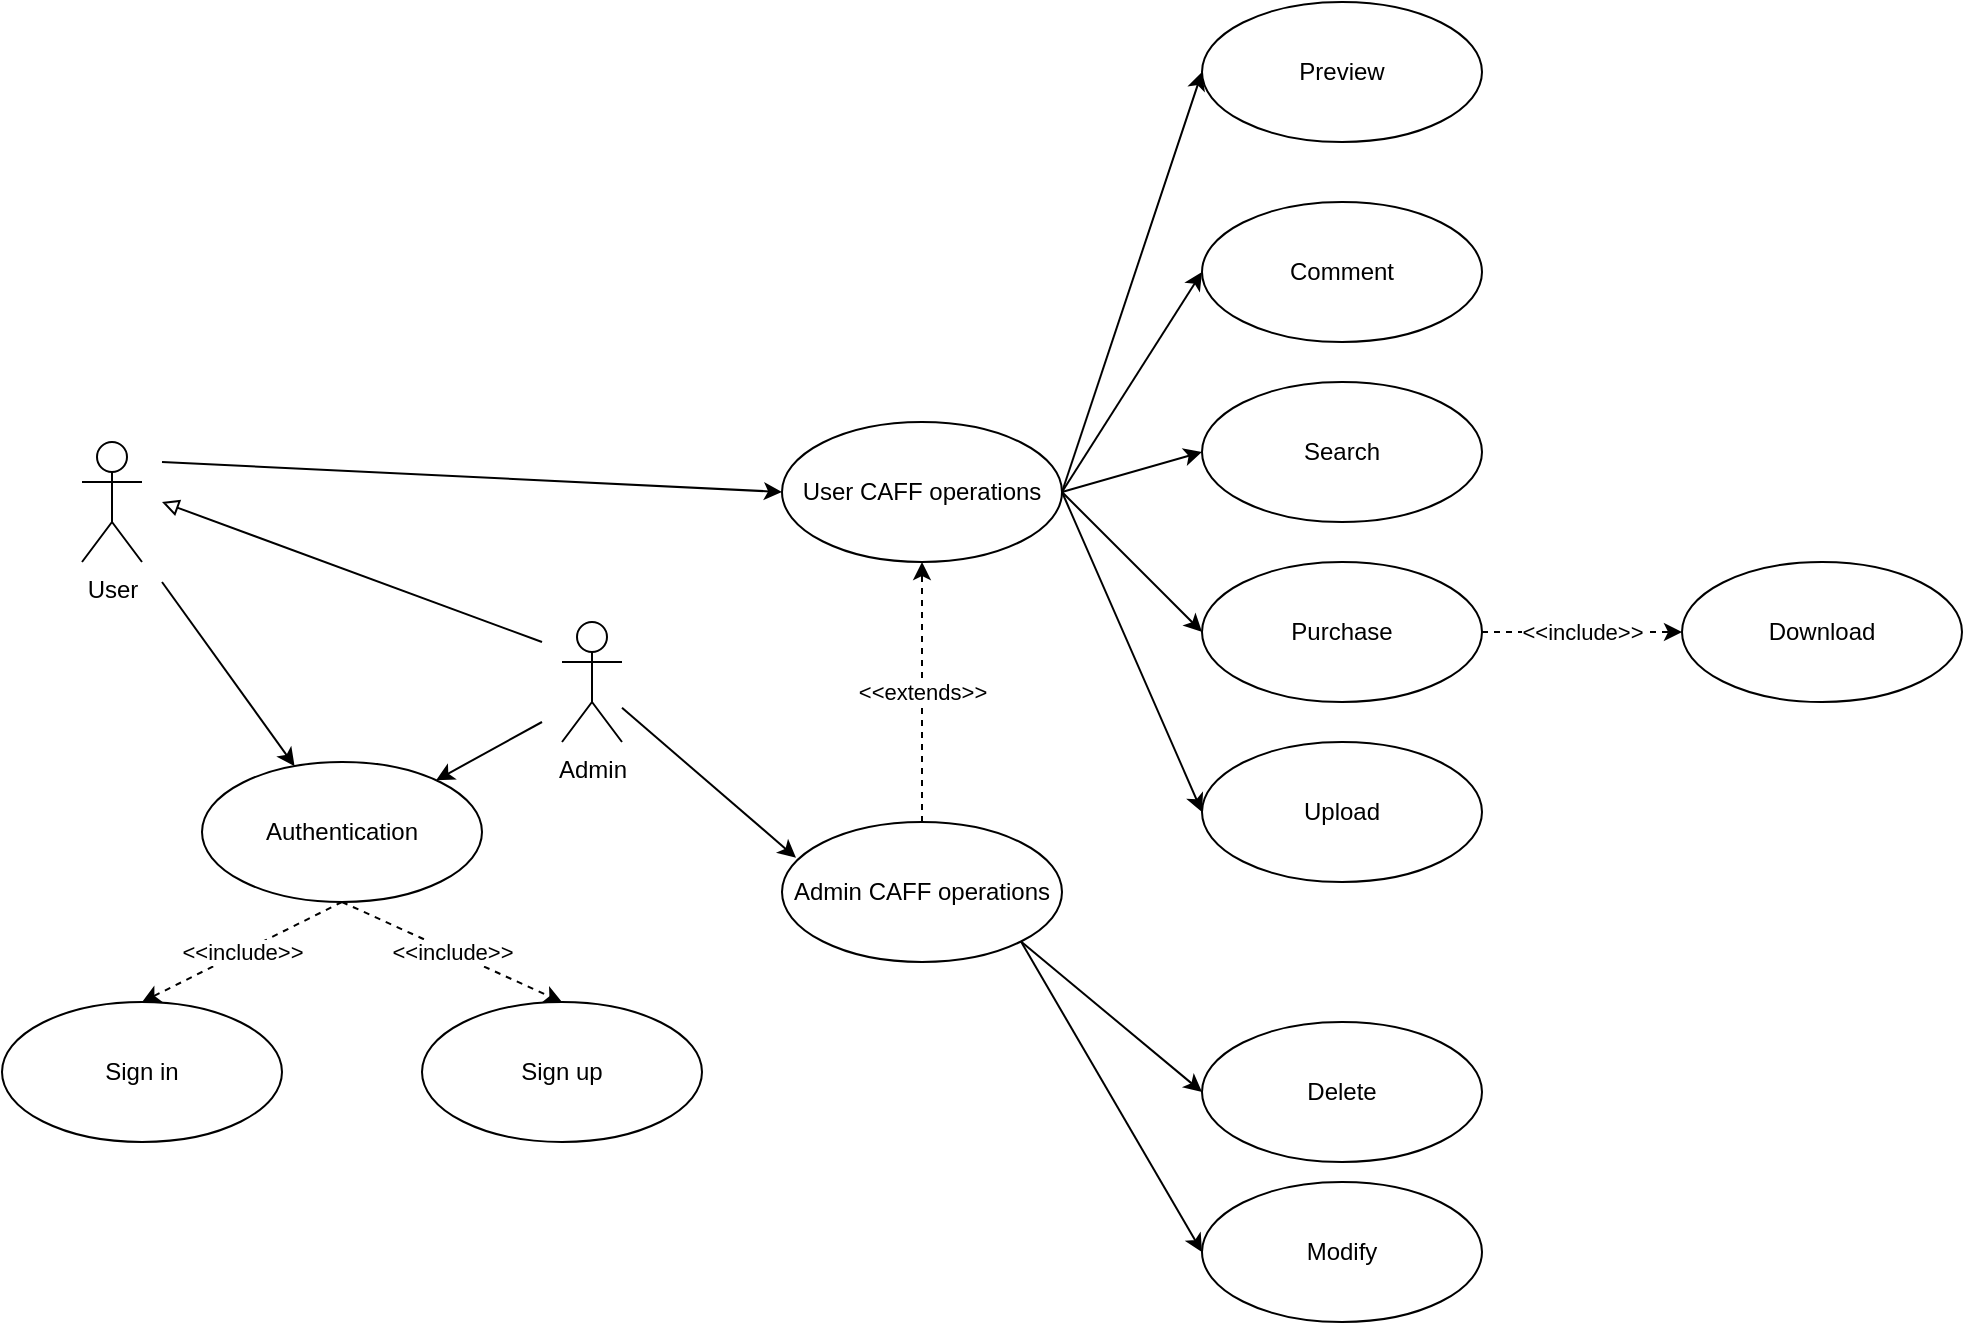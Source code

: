 <mxfile version="20.4.1" type="device"><diagram id="jEgMQ9_fz2pwdXBW_dpi" name="Page-1"><mxGraphModel dx="1038" dy="564" grid="1" gridSize="10" guides="1" tooltips="1" connect="1" arrows="1" fold="1" page="1" pageScale="1" pageWidth="1654" pageHeight="2336" math="0" shadow="0"><root><mxCell id="0"/><mxCell id="1" parent="0"/><mxCell id="igfr3rkUFskhWdCMdvr4-14" style="rounded=0;orthogonalLoop=1;jettySize=auto;html=1;" parent="1" target="igfr3rkUFskhWdCMdvr4-13" edge="1"><mxGeometry relative="1" as="geometry"><mxPoint x="230" y="360" as="sourcePoint"/></mxGeometry></mxCell><mxCell id="igfr3rkUFskhWdCMdvr4-19" style="edgeStyle=none;rounded=0;orthogonalLoop=1;jettySize=auto;html=1;entryX=0;entryY=0.5;entryDx=0;entryDy=0;endArrow=classic;endFill=1;" parent="1" target="igfr3rkUFskhWdCMdvr4-12" edge="1"><mxGeometry relative="1" as="geometry"><mxPoint x="230" y="300" as="sourcePoint"/></mxGeometry></mxCell><mxCell id="igfr3rkUFskhWdCMdvr4-1" value="&lt;div&gt;User&lt;/div&gt;" style="shape=umlActor;verticalLabelPosition=bottom;verticalAlign=top;html=1;" parent="1" vertex="1"><mxGeometry x="190" y="290" width="30" height="60" as="geometry"/></mxCell><mxCell id="igfr3rkUFskhWdCMdvr4-15" style="edgeStyle=none;rounded=0;orthogonalLoop=1;jettySize=auto;html=1;" parent="1" target="igfr3rkUFskhWdCMdvr4-13" edge="1"><mxGeometry relative="1" as="geometry"><mxPoint x="420" y="430" as="sourcePoint"/></mxGeometry></mxCell><mxCell id="igfr3rkUFskhWdCMdvr4-18" style="edgeStyle=none;rounded=0;orthogonalLoop=1;jettySize=auto;html=1;endArrow=block;endFill=0;" parent="1" edge="1"><mxGeometry relative="1" as="geometry"><mxPoint x="420" y="390" as="sourcePoint"/><mxPoint x="230" y="320" as="targetPoint"/></mxGeometry></mxCell><mxCell id="igfr3rkUFskhWdCMdvr4-20" style="edgeStyle=none;rounded=0;orthogonalLoop=1;jettySize=auto;html=1;entryX=0.05;entryY=0.255;entryDx=0;entryDy=0;endArrow=classic;endFill=1;entryPerimeter=0;" parent="1" source="igfr3rkUFskhWdCMdvr4-2" target="igfr3rkUFskhWdCMdvr4-10" edge="1"><mxGeometry relative="1" as="geometry"/></mxCell><mxCell id="igfr3rkUFskhWdCMdvr4-2" value="Admin" style="shape=umlActor;verticalLabelPosition=bottom;verticalAlign=top;html=1;" parent="1" vertex="1"><mxGeometry x="430" y="380" width="30" height="60" as="geometry"/></mxCell><mxCell id="igfr3rkUFskhWdCMdvr4-3" value="Sign in" style="ellipse;whiteSpace=wrap;html=1;" parent="1" vertex="1"><mxGeometry x="150" y="570" width="140" height="70" as="geometry"/></mxCell><mxCell id="igfr3rkUFskhWdCMdvr4-4" value="Sign up" style="ellipse;whiteSpace=wrap;html=1;" parent="1" vertex="1"><mxGeometry x="360" y="570" width="140" height="70" as="geometry"/></mxCell><mxCell id="igfr3rkUFskhWdCMdvr4-5" value="Purchase" style="ellipse;whiteSpace=wrap;html=1;" parent="1" vertex="1"><mxGeometry x="750" y="350" width="140" height="70" as="geometry"/></mxCell><mxCell id="igfr3rkUFskhWdCMdvr4-6" value="Upload" style="ellipse;whiteSpace=wrap;html=1;" parent="1" vertex="1"><mxGeometry x="750" y="440" width="140" height="70" as="geometry"/></mxCell><mxCell id="igfr3rkUFskhWdCMdvr4-7" value="Search" style="ellipse;whiteSpace=wrap;html=1;" parent="1" vertex="1"><mxGeometry x="750" y="260" width="140" height="70" as="geometry"/></mxCell><mxCell id="igfr3rkUFskhWdCMdvr4-8" value="Delete" style="ellipse;whiteSpace=wrap;html=1;" parent="1" vertex="1"><mxGeometry x="750" y="580" width="140" height="70" as="geometry"/></mxCell><mxCell id="igfr3rkUFskhWdCMdvr4-9" value="Modify" style="ellipse;whiteSpace=wrap;html=1;" parent="1" vertex="1"><mxGeometry x="750" y="660" width="140" height="70" as="geometry"/></mxCell><mxCell id="igfr3rkUFskhWdCMdvr4-21" value="&amp;lt;&amp;lt;extends&amp;gt;&amp;gt;" style="edgeStyle=none;rounded=0;orthogonalLoop=1;jettySize=auto;html=1;exitX=0.5;exitY=0;exitDx=0;exitDy=0;endArrow=classic;endFill=1;dashed=1;" parent="1" source="igfr3rkUFskhWdCMdvr4-10" target="igfr3rkUFskhWdCMdvr4-12" edge="1"><mxGeometry relative="1" as="geometry"/></mxCell><mxCell id="igfr3rkUFskhWdCMdvr4-26" style="edgeStyle=none;rounded=0;orthogonalLoop=1;jettySize=auto;html=1;exitX=1;exitY=1;exitDx=0;exitDy=0;entryX=0;entryY=0.5;entryDx=0;entryDy=0;endArrow=classic;endFill=1;" parent="1" source="igfr3rkUFskhWdCMdvr4-10" target="igfr3rkUFskhWdCMdvr4-8" edge="1"><mxGeometry relative="1" as="geometry"/></mxCell><mxCell id="igfr3rkUFskhWdCMdvr4-27" style="edgeStyle=none;rounded=0;orthogonalLoop=1;jettySize=auto;html=1;exitX=1;exitY=1;exitDx=0;exitDy=0;entryX=0;entryY=0.5;entryDx=0;entryDy=0;endArrow=classic;endFill=1;" parent="1" source="igfr3rkUFskhWdCMdvr4-10" target="igfr3rkUFskhWdCMdvr4-9" edge="1"><mxGeometry relative="1" as="geometry"/></mxCell><mxCell id="igfr3rkUFskhWdCMdvr4-10" value="Admin CAFF operations" style="ellipse;whiteSpace=wrap;html=1;" parent="1" vertex="1"><mxGeometry x="540" y="480" width="140" height="70" as="geometry"/></mxCell><mxCell id="igfr3rkUFskhWdCMdvr4-11" value="Comment" style="ellipse;whiteSpace=wrap;html=1;" parent="1" vertex="1"><mxGeometry x="750" y="170" width="140" height="70" as="geometry"/></mxCell><mxCell id="igfr3rkUFskhWdCMdvr4-22" style="edgeStyle=none;rounded=0;orthogonalLoop=1;jettySize=auto;html=1;exitX=1;exitY=0.5;exitDx=0;exitDy=0;entryX=0;entryY=0.5;entryDx=0;entryDy=0;endArrow=classic;endFill=1;" parent="1" source="igfr3rkUFskhWdCMdvr4-12" target="igfr3rkUFskhWdCMdvr4-11" edge="1"><mxGeometry relative="1" as="geometry"/></mxCell><mxCell id="igfr3rkUFskhWdCMdvr4-23" style="edgeStyle=none;rounded=0;orthogonalLoop=1;jettySize=auto;html=1;exitX=1;exitY=0.5;exitDx=0;exitDy=0;entryX=0;entryY=0.5;entryDx=0;entryDy=0;endArrow=classic;endFill=1;" parent="1" source="igfr3rkUFskhWdCMdvr4-12" target="igfr3rkUFskhWdCMdvr4-7" edge="1"><mxGeometry relative="1" as="geometry"/></mxCell><mxCell id="igfr3rkUFskhWdCMdvr4-24" style="edgeStyle=none;rounded=0;orthogonalLoop=1;jettySize=auto;html=1;exitX=1;exitY=0.5;exitDx=0;exitDy=0;entryX=0;entryY=0.5;entryDx=0;entryDy=0;endArrow=classic;endFill=1;" parent="1" source="igfr3rkUFskhWdCMdvr4-12" target="igfr3rkUFskhWdCMdvr4-5" edge="1"><mxGeometry relative="1" as="geometry"/></mxCell><mxCell id="igfr3rkUFskhWdCMdvr4-25" style="edgeStyle=none;rounded=0;orthogonalLoop=1;jettySize=auto;html=1;exitX=1;exitY=0.5;exitDx=0;exitDy=0;entryX=0;entryY=0.5;entryDx=0;entryDy=0;endArrow=classic;endFill=1;" parent="1" source="igfr3rkUFskhWdCMdvr4-12" target="igfr3rkUFskhWdCMdvr4-6" edge="1"><mxGeometry relative="1" as="geometry"/></mxCell><mxCell id="igfr3rkUFskhWdCMdvr4-29" style="edgeStyle=none;rounded=0;orthogonalLoop=1;jettySize=auto;html=1;exitX=1;exitY=0.5;exitDx=0;exitDy=0;entryX=0;entryY=0.5;entryDx=0;entryDy=0;endArrow=classic;endFill=1;" parent="1" source="igfr3rkUFskhWdCMdvr4-12" target="igfr3rkUFskhWdCMdvr4-28" edge="1"><mxGeometry relative="1" as="geometry"/></mxCell><mxCell id="igfr3rkUFskhWdCMdvr4-12" value="User CAFF operations" style="ellipse;whiteSpace=wrap;html=1;" parent="1" vertex="1"><mxGeometry x="540" y="280" width="140" height="70" as="geometry"/></mxCell><mxCell id="igfr3rkUFskhWdCMdvr4-16" value="&amp;lt;&amp;lt;include&amp;gt;&amp;gt;" style="edgeStyle=none;rounded=0;orthogonalLoop=1;jettySize=auto;html=1;exitX=0.5;exitY=1;exitDx=0;exitDy=0;entryX=0.5;entryY=0;entryDx=0;entryDy=0;dashed=1;" parent="1" source="igfr3rkUFskhWdCMdvr4-13" target="igfr3rkUFskhWdCMdvr4-3" edge="1"><mxGeometry relative="1" as="geometry"/></mxCell><mxCell id="igfr3rkUFskhWdCMdvr4-13" value="Authentication" style="ellipse;whiteSpace=wrap;html=1;" parent="1" vertex="1"><mxGeometry x="250" y="450" width="140" height="70" as="geometry"/></mxCell><mxCell id="igfr3rkUFskhWdCMdvr4-17" value="&amp;lt;&amp;lt;include&amp;gt;&amp;gt;" style="edgeStyle=none;rounded=0;orthogonalLoop=1;jettySize=auto;html=1;exitX=0.5;exitY=1;exitDx=0;exitDy=0;entryX=0.5;entryY=0;entryDx=0;entryDy=0;dashed=1;" parent="1" source="igfr3rkUFskhWdCMdvr4-13" target="igfr3rkUFskhWdCMdvr4-4" edge="1"><mxGeometry relative="1" as="geometry"><mxPoint x="330" y="530" as="sourcePoint"/><mxPoint x="230" y="580" as="targetPoint"/></mxGeometry></mxCell><mxCell id="igfr3rkUFskhWdCMdvr4-28" value="Preview" style="ellipse;whiteSpace=wrap;html=1;" parent="1" vertex="1"><mxGeometry x="750" y="70" width="140" height="70" as="geometry"/></mxCell><mxCell id="Kk8RHfMK1lmSMtGdaFXM-1" value="Download" style="ellipse;whiteSpace=wrap;html=1;" vertex="1" parent="1"><mxGeometry x="990" y="350" width="140" height="70" as="geometry"/></mxCell><mxCell id="Kk8RHfMK1lmSMtGdaFXM-3" value="&amp;lt;&amp;lt;include&amp;gt;&amp;gt;" style="edgeStyle=none;rounded=0;orthogonalLoop=1;jettySize=auto;html=1;exitX=1;exitY=0.5;exitDx=0;exitDy=0;entryX=0;entryY=0.5;entryDx=0;entryDy=0;dashed=1;" edge="1" parent="1" source="igfr3rkUFskhWdCMdvr4-5" target="Kk8RHfMK1lmSMtGdaFXM-1"><mxGeometry relative="1" as="geometry"><mxPoint x="940" y="280" as="sourcePoint"/><mxPoint x="1050" y="330" as="targetPoint"/></mxGeometry></mxCell></root></mxGraphModel></diagram></mxfile>
